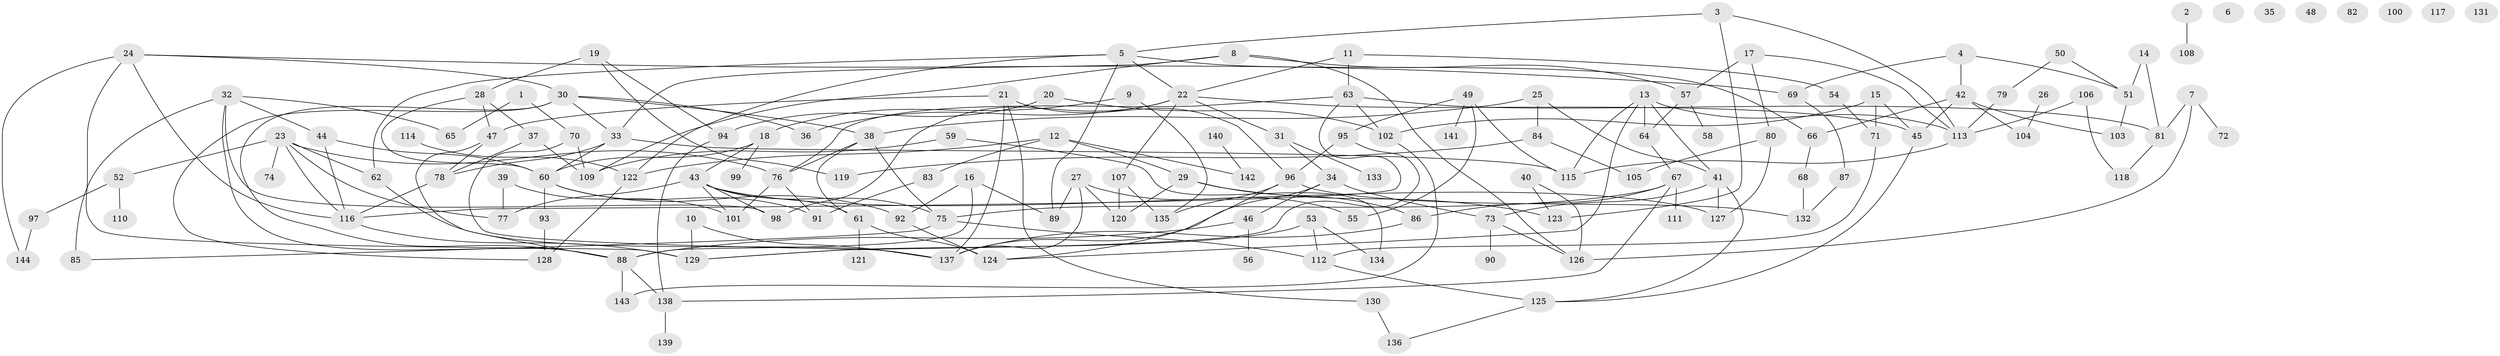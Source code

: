 // coarse degree distribution, {1: 0.20833333333333334, 0: 0.09722222222222222, 2: 0.20833333333333334, 5: 0.08333333333333333, 6: 0.05555555555555555, 7: 0.06944444444444445, 4: 0.1111111111111111, 3: 0.1111111111111111, 8: 0.013888888888888888, 13: 0.027777777777777776, 12: 0.013888888888888888}
// Generated by graph-tools (version 1.1) at 2025/43/03/04/25 21:43:20]
// undirected, 144 vertices, 216 edges
graph export_dot {
graph [start="1"]
  node [color=gray90,style=filled];
  1;
  2;
  3;
  4;
  5;
  6;
  7;
  8;
  9;
  10;
  11;
  12;
  13;
  14;
  15;
  16;
  17;
  18;
  19;
  20;
  21;
  22;
  23;
  24;
  25;
  26;
  27;
  28;
  29;
  30;
  31;
  32;
  33;
  34;
  35;
  36;
  37;
  38;
  39;
  40;
  41;
  42;
  43;
  44;
  45;
  46;
  47;
  48;
  49;
  50;
  51;
  52;
  53;
  54;
  55;
  56;
  57;
  58;
  59;
  60;
  61;
  62;
  63;
  64;
  65;
  66;
  67;
  68;
  69;
  70;
  71;
  72;
  73;
  74;
  75;
  76;
  77;
  78;
  79;
  80;
  81;
  82;
  83;
  84;
  85;
  86;
  87;
  88;
  89;
  90;
  91;
  92;
  93;
  94;
  95;
  96;
  97;
  98;
  99;
  100;
  101;
  102;
  103;
  104;
  105;
  106;
  107;
  108;
  109;
  110;
  111;
  112;
  113;
  114;
  115;
  116;
  117;
  118;
  119;
  120;
  121;
  122;
  123;
  124;
  125;
  126;
  127;
  128;
  129;
  130;
  131;
  132;
  133;
  134;
  135;
  136;
  137;
  138;
  139;
  140;
  141;
  142;
  143;
  144;
  1 -- 65;
  1 -- 70;
  2 -- 108;
  3 -- 5;
  3 -- 113;
  3 -- 123;
  4 -- 42;
  4 -- 51;
  4 -- 69;
  5 -- 22;
  5 -- 62;
  5 -- 66;
  5 -- 89;
  5 -- 122;
  7 -- 72;
  7 -- 81;
  7 -- 126;
  8 -- 33;
  8 -- 57;
  8 -- 109;
  8 -- 126;
  9 -- 18;
  9 -- 135;
  10 -- 129;
  10 -- 137;
  11 -- 22;
  11 -- 54;
  11 -- 63;
  12 -- 29;
  12 -- 83;
  12 -- 122;
  12 -- 142;
  13 -- 41;
  13 -- 64;
  13 -- 113;
  13 -- 115;
  13 -- 124;
  14 -- 51;
  14 -- 81;
  15 -- 45;
  15 -- 71;
  15 -- 102;
  16 -- 88;
  16 -- 89;
  16 -- 92;
  17 -- 57;
  17 -- 80;
  17 -- 113;
  18 -- 43;
  18 -- 60;
  18 -- 99;
  19 -- 28;
  19 -- 94;
  19 -- 119;
  20 -- 94;
  20 -- 102;
  21 -- 47;
  21 -- 96;
  21 -- 130;
  21 -- 137;
  22 -- 31;
  22 -- 36;
  22 -- 45;
  22 -- 98;
  22 -- 107;
  23 -- 52;
  23 -- 62;
  23 -- 74;
  23 -- 76;
  23 -- 77;
  23 -- 116;
  24 -- 30;
  24 -- 69;
  24 -- 116;
  24 -- 129;
  24 -- 144;
  25 -- 38;
  25 -- 41;
  25 -- 84;
  26 -- 104;
  27 -- 55;
  27 -- 89;
  27 -- 120;
  27 -- 137;
  28 -- 37;
  28 -- 47;
  28 -- 60;
  29 -- 86;
  29 -- 120;
  29 -- 123;
  30 -- 33;
  30 -- 36;
  30 -- 38;
  30 -- 88;
  30 -- 128;
  31 -- 34;
  31 -- 133;
  32 -- 44;
  32 -- 65;
  32 -- 85;
  32 -- 88;
  32 -- 98;
  33 -- 60;
  33 -- 78;
  33 -- 115;
  34 -- 46;
  34 -- 73;
  34 -- 137;
  37 -- 78;
  37 -- 109;
  38 -- 61;
  38 -- 75;
  38 -- 76;
  39 -- 77;
  39 -- 101;
  40 -- 123;
  40 -- 126;
  41 -- 73;
  41 -- 125;
  41 -- 127;
  42 -- 45;
  42 -- 66;
  42 -- 103;
  42 -- 104;
  43 -- 61;
  43 -- 75;
  43 -- 77;
  43 -- 98;
  43 -- 101;
  43 -- 127;
  44 -- 60;
  44 -- 116;
  45 -- 125;
  46 -- 56;
  46 -- 88;
  47 -- 78;
  47 -- 88;
  49 -- 55;
  49 -- 95;
  49 -- 115;
  49 -- 141;
  50 -- 51;
  50 -- 79;
  51 -- 103;
  52 -- 97;
  52 -- 110;
  53 -- 112;
  53 -- 129;
  53 -- 134;
  54 -- 71;
  57 -- 58;
  57 -- 64;
  59 -- 109;
  59 -- 134;
  60 -- 91;
  60 -- 92;
  60 -- 93;
  61 -- 121;
  61 -- 124;
  62 -- 137;
  63 -- 76;
  63 -- 81;
  63 -- 102;
  63 -- 116;
  64 -- 67;
  66 -- 68;
  67 -- 75;
  67 -- 86;
  67 -- 111;
  67 -- 138;
  68 -- 132;
  69 -- 87;
  70 -- 109;
  70 -- 137;
  71 -- 112;
  73 -- 90;
  73 -- 126;
  75 -- 85;
  75 -- 112;
  76 -- 91;
  76 -- 101;
  78 -- 116;
  79 -- 113;
  80 -- 105;
  80 -- 127;
  81 -- 118;
  83 -- 91;
  84 -- 105;
  84 -- 119;
  86 -- 137;
  87 -- 132;
  88 -- 138;
  88 -- 143;
  92 -- 124;
  93 -- 128;
  94 -- 138;
  95 -- 96;
  95 -- 129;
  96 -- 124;
  96 -- 132;
  96 -- 135;
  97 -- 144;
  102 -- 143;
  106 -- 113;
  106 -- 118;
  107 -- 120;
  107 -- 135;
  112 -- 125;
  113 -- 115;
  114 -- 122;
  116 -- 129;
  122 -- 128;
  125 -- 136;
  130 -- 136;
  138 -- 139;
  140 -- 142;
}
